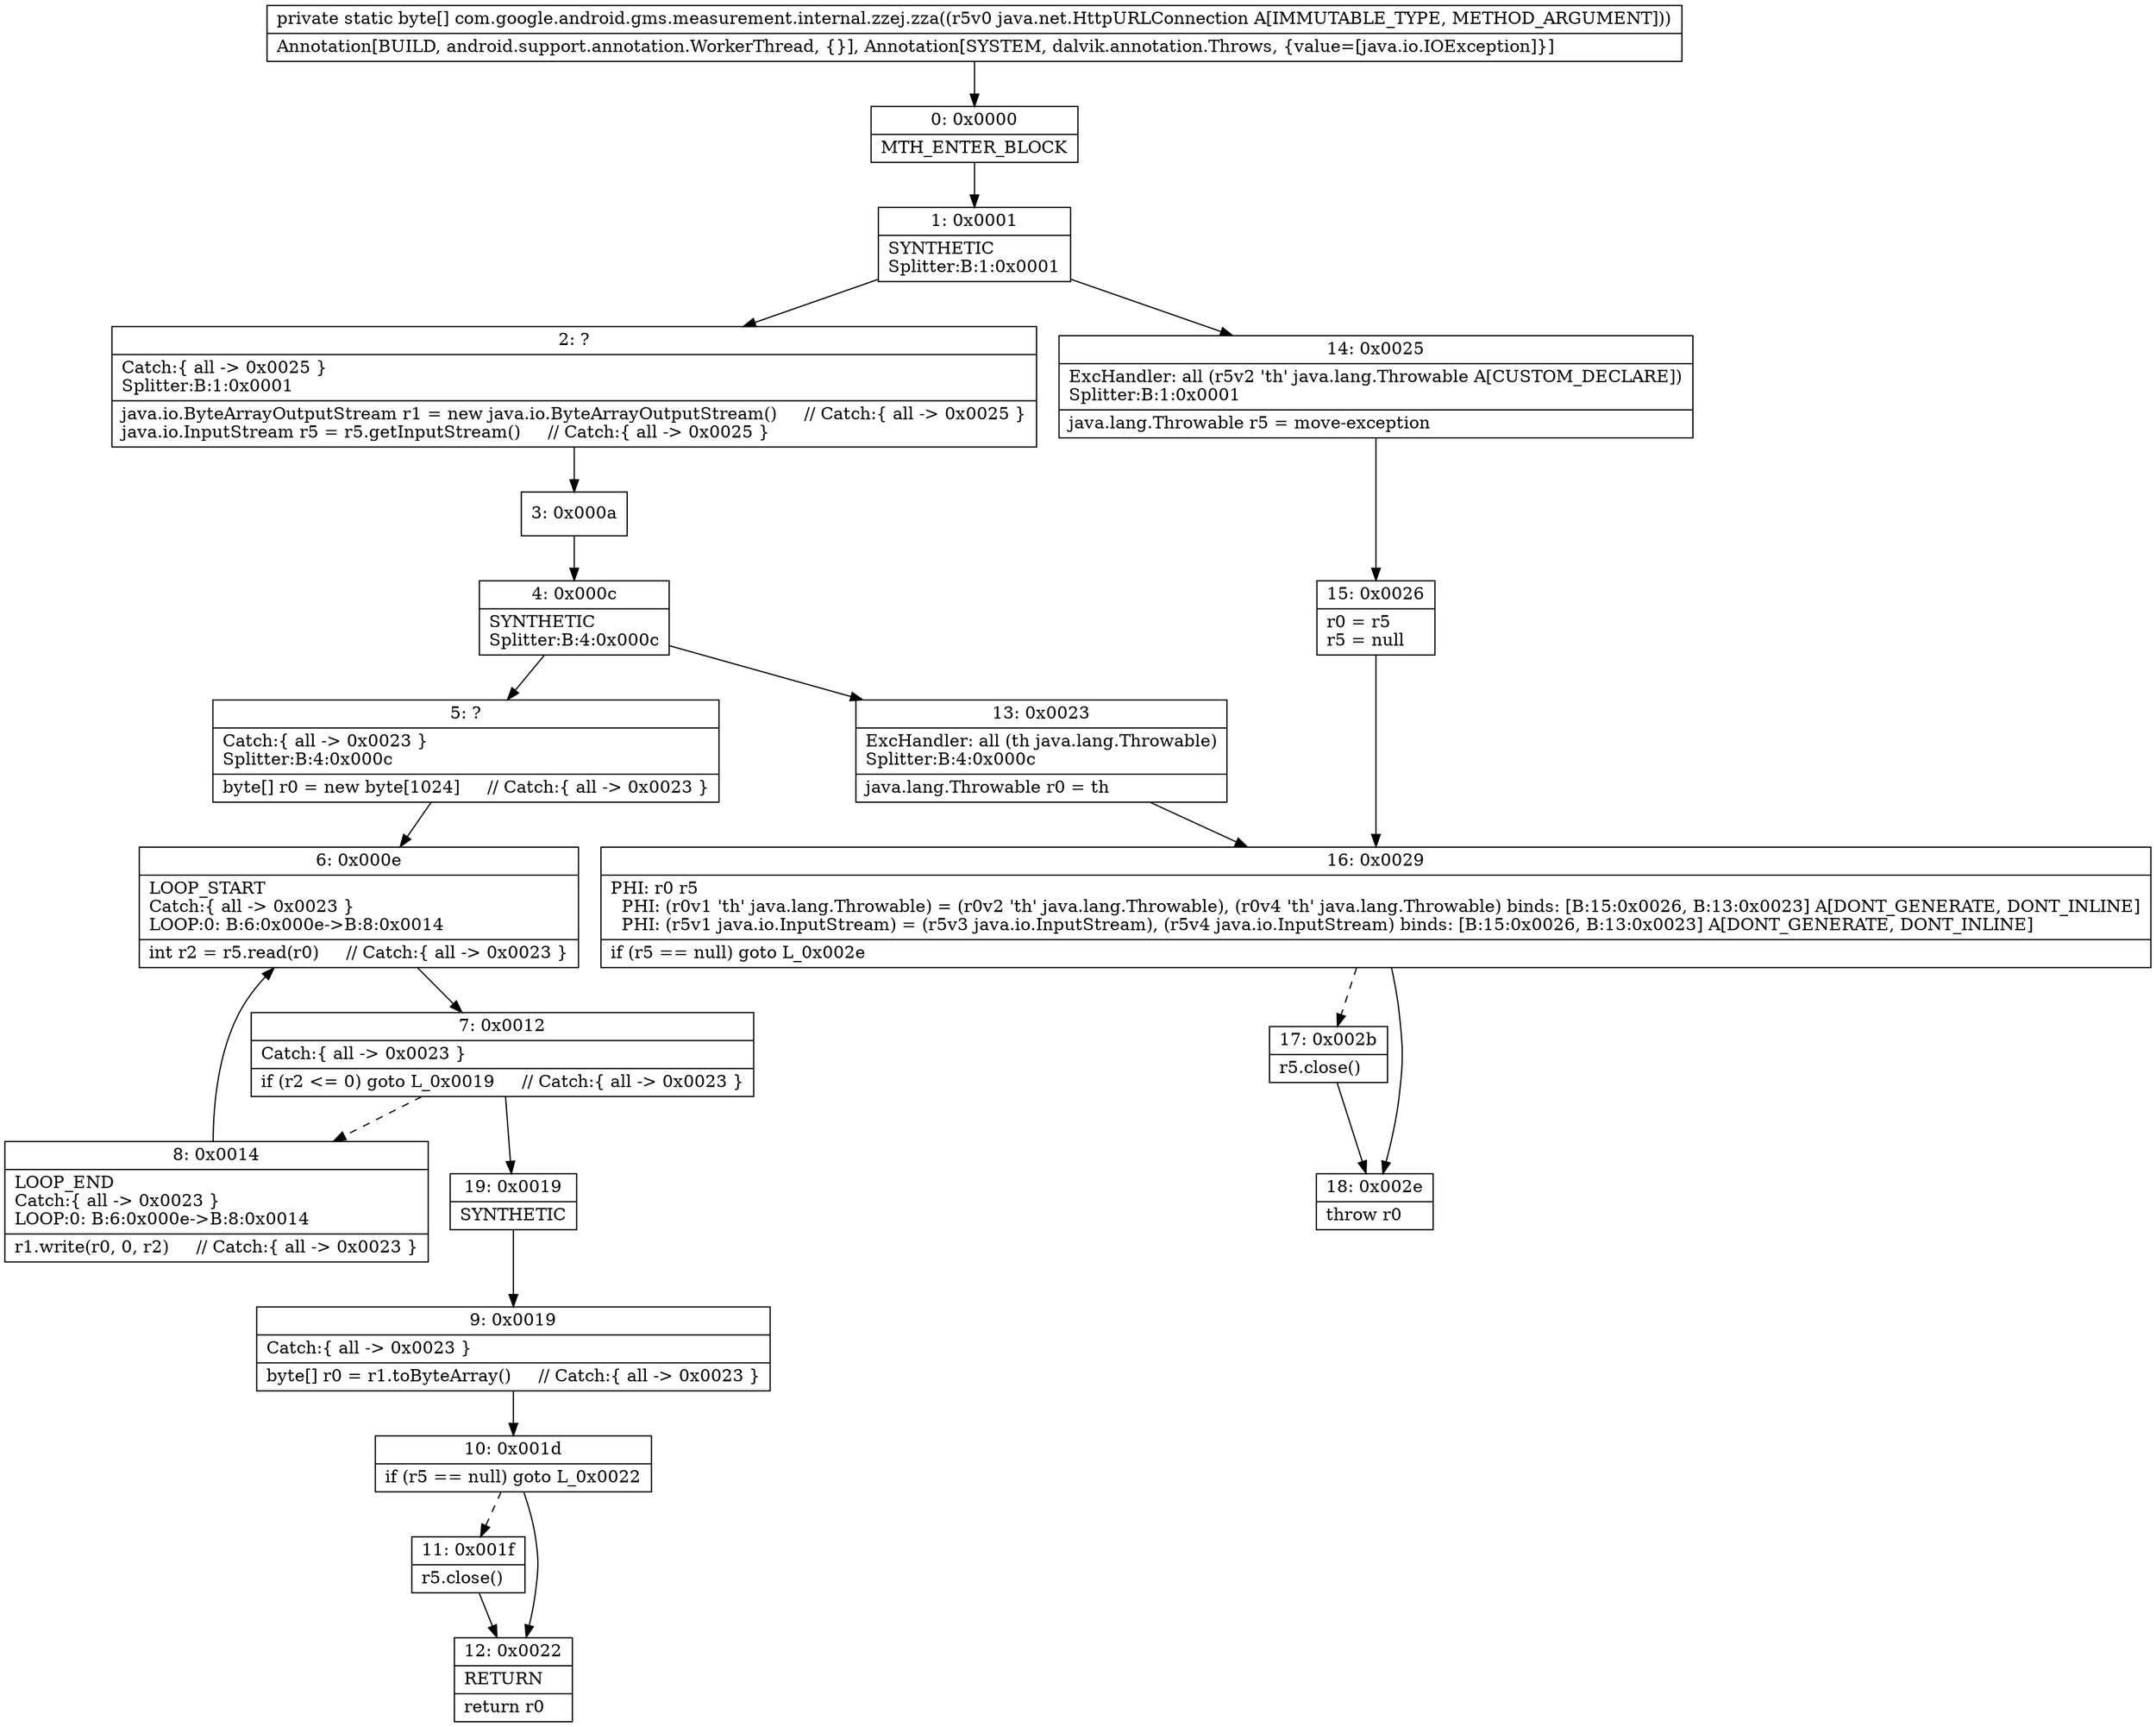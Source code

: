 digraph "CFG forcom.google.android.gms.measurement.internal.zzej.zza(Ljava\/net\/HttpURLConnection;)[B" {
Node_0 [shape=record,label="{0\:\ 0x0000|MTH_ENTER_BLOCK\l}"];
Node_1 [shape=record,label="{1\:\ 0x0001|SYNTHETIC\lSplitter:B:1:0x0001\l}"];
Node_2 [shape=record,label="{2\:\ ?|Catch:\{ all \-\> 0x0025 \}\lSplitter:B:1:0x0001\l|java.io.ByteArrayOutputStream r1 = new java.io.ByteArrayOutputStream()     \/\/ Catch:\{ all \-\> 0x0025 \}\ljava.io.InputStream r5 = r5.getInputStream()     \/\/ Catch:\{ all \-\> 0x0025 \}\l}"];
Node_3 [shape=record,label="{3\:\ 0x000a}"];
Node_4 [shape=record,label="{4\:\ 0x000c|SYNTHETIC\lSplitter:B:4:0x000c\l}"];
Node_5 [shape=record,label="{5\:\ ?|Catch:\{ all \-\> 0x0023 \}\lSplitter:B:4:0x000c\l|byte[] r0 = new byte[1024]     \/\/ Catch:\{ all \-\> 0x0023 \}\l}"];
Node_6 [shape=record,label="{6\:\ 0x000e|LOOP_START\lCatch:\{ all \-\> 0x0023 \}\lLOOP:0: B:6:0x000e\-\>B:8:0x0014\l|int r2 = r5.read(r0)     \/\/ Catch:\{ all \-\> 0x0023 \}\l}"];
Node_7 [shape=record,label="{7\:\ 0x0012|Catch:\{ all \-\> 0x0023 \}\l|if (r2 \<= 0) goto L_0x0019     \/\/ Catch:\{ all \-\> 0x0023 \}\l}"];
Node_8 [shape=record,label="{8\:\ 0x0014|LOOP_END\lCatch:\{ all \-\> 0x0023 \}\lLOOP:0: B:6:0x000e\-\>B:8:0x0014\l|r1.write(r0, 0, r2)     \/\/ Catch:\{ all \-\> 0x0023 \}\l}"];
Node_9 [shape=record,label="{9\:\ 0x0019|Catch:\{ all \-\> 0x0023 \}\l|byte[] r0 = r1.toByteArray()     \/\/ Catch:\{ all \-\> 0x0023 \}\l}"];
Node_10 [shape=record,label="{10\:\ 0x001d|if (r5 == null) goto L_0x0022\l}"];
Node_11 [shape=record,label="{11\:\ 0x001f|r5.close()\l}"];
Node_12 [shape=record,label="{12\:\ 0x0022|RETURN\l|return r0\l}"];
Node_13 [shape=record,label="{13\:\ 0x0023|ExcHandler: all (th java.lang.Throwable)\lSplitter:B:4:0x000c\l|java.lang.Throwable r0 = th\l}"];
Node_14 [shape=record,label="{14\:\ 0x0025|ExcHandler: all (r5v2 'th' java.lang.Throwable A[CUSTOM_DECLARE])\lSplitter:B:1:0x0001\l|java.lang.Throwable r5 = move\-exception\l}"];
Node_15 [shape=record,label="{15\:\ 0x0026|r0 = r5\lr5 = null\l}"];
Node_16 [shape=record,label="{16\:\ 0x0029|PHI: r0 r5 \l  PHI: (r0v1 'th' java.lang.Throwable) = (r0v2 'th' java.lang.Throwable), (r0v4 'th' java.lang.Throwable) binds: [B:15:0x0026, B:13:0x0023] A[DONT_GENERATE, DONT_INLINE]\l  PHI: (r5v1 java.io.InputStream) = (r5v3 java.io.InputStream), (r5v4 java.io.InputStream) binds: [B:15:0x0026, B:13:0x0023] A[DONT_GENERATE, DONT_INLINE]\l|if (r5 == null) goto L_0x002e\l}"];
Node_17 [shape=record,label="{17\:\ 0x002b|r5.close()\l}"];
Node_18 [shape=record,label="{18\:\ 0x002e|throw r0\l}"];
Node_19 [shape=record,label="{19\:\ 0x0019|SYNTHETIC\l}"];
MethodNode[shape=record,label="{private static byte[] com.google.android.gms.measurement.internal.zzej.zza((r5v0 java.net.HttpURLConnection A[IMMUTABLE_TYPE, METHOD_ARGUMENT]))  | Annotation[BUILD, android.support.annotation.WorkerThread, \{\}], Annotation[SYSTEM, dalvik.annotation.Throws, \{value=[java.io.IOException]\}]\l}"];
MethodNode -> Node_0;
Node_0 -> Node_1;
Node_1 -> Node_2;
Node_1 -> Node_14;
Node_2 -> Node_3;
Node_3 -> Node_4;
Node_4 -> Node_5;
Node_4 -> Node_13;
Node_5 -> Node_6;
Node_6 -> Node_7;
Node_7 -> Node_8[style=dashed];
Node_7 -> Node_19;
Node_8 -> Node_6;
Node_9 -> Node_10;
Node_10 -> Node_11[style=dashed];
Node_10 -> Node_12;
Node_11 -> Node_12;
Node_13 -> Node_16;
Node_14 -> Node_15;
Node_15 -> Node_16;
Node_16 -> Node_17[style=dashed];
Node_16 -> Node_18;
Node_17 -> Node_18;
Node_19 -> Node_9;
}

